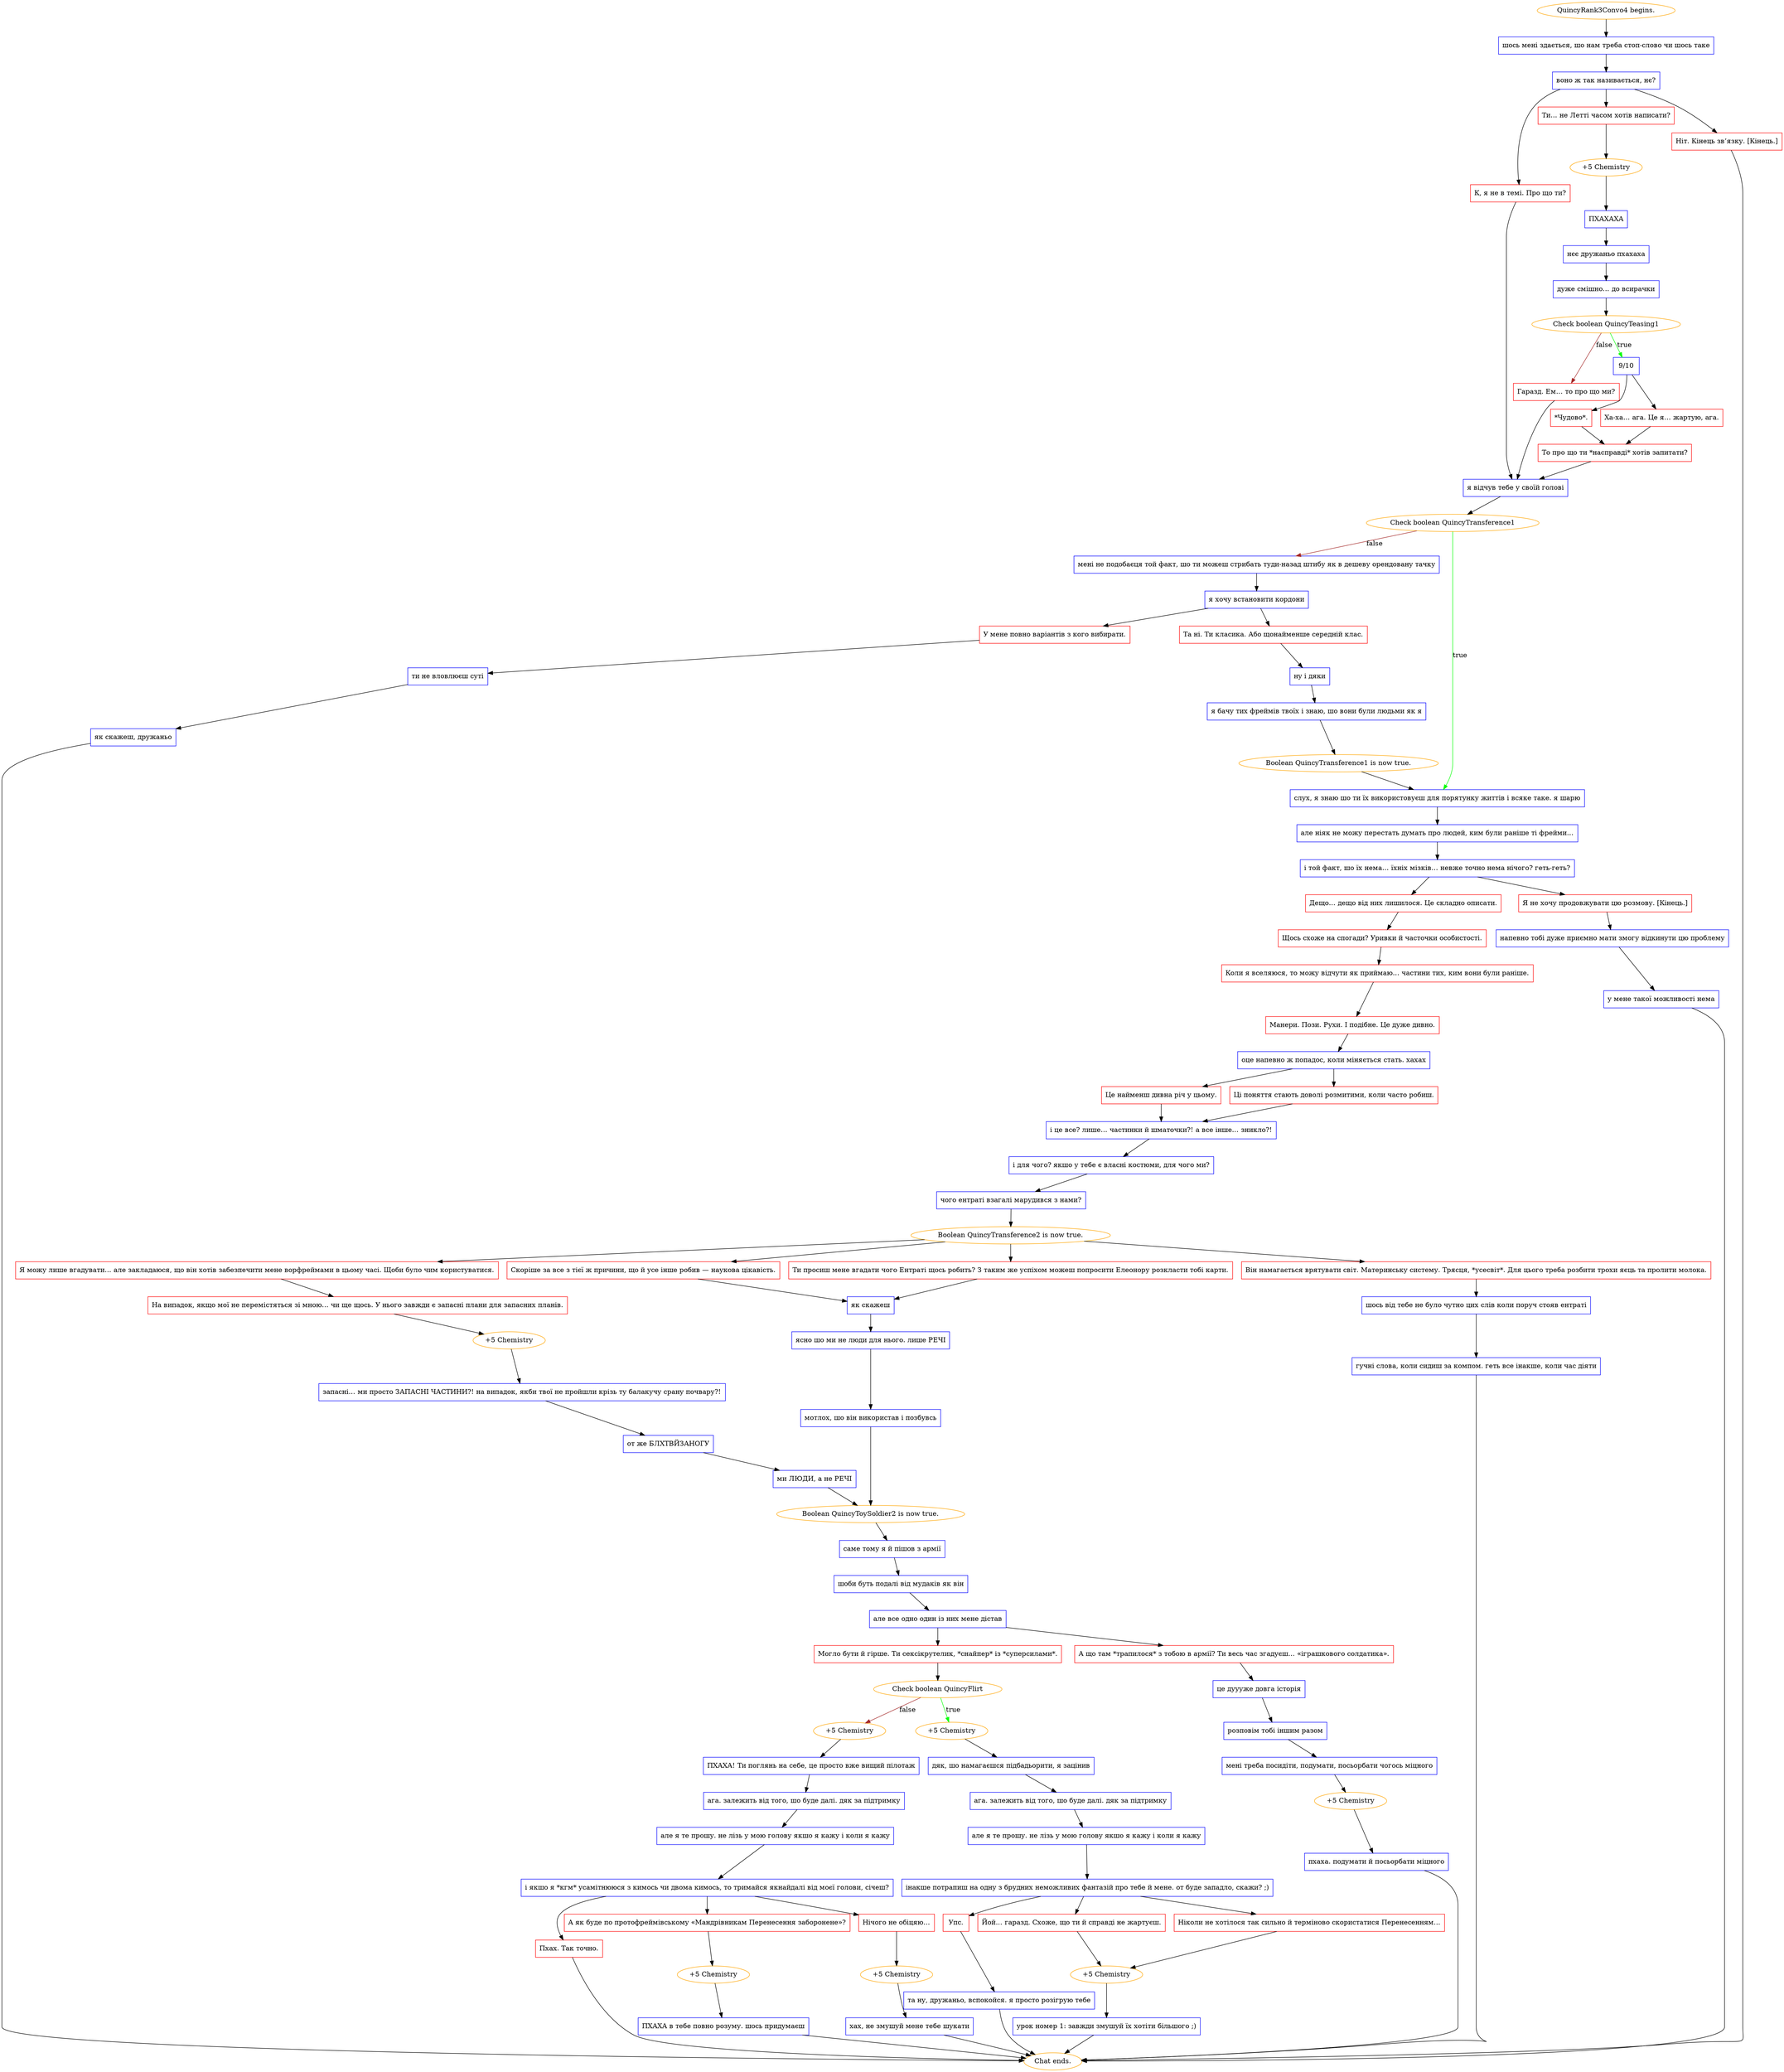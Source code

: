 digraph {
	"QuincyRank3Convo4 begins." [color=orange];
		"QuincyRank3Convo4 begins." -> j436888306;
	j436888306 [label="шось мені здається, шо нам треба стоп-слово чи шось таке",shape=box,color=blue];
		j436888306 -> j2720874637;
	j2720874637 [label="воно ж так називається, нє?",shape=box,color=blue];
		j2720874637 -> j3504285554;
		j2720874637 -> j3330572780;
		j2720874637 -> j728132160;
	j3504285554 [label="Ти… не Летті часом хотів написати?",shape=box,color=red];
		j3504285554 -> j2821130837;
	j3330572780 [label="К, я не в темі. Про що ти?",shape=box,color=red];
		j3330572780 -> j1823139492;
	j728132160 [label="Ніт. Кінець зв’язку. [Кінець.]",shape=box,color=red];
		j728132160 -> "Chat ends.";
	j2821130837 [label="+5 Chemistry",color=orange];
		j2821130837 -> j2594558968;
	j1823139492 [label="я відчув тебе у своїй голові",shape=box,color=blue];
		j1823139492 -> j2974171597;
	"Chat ends." [color=orange];
	j2594558968 [label="ПХАХАХА",shape=box,color=blue];
		j2594558968 -> j2280561255;
	j2974171597 [label="Check boolean QuincyTransference1",color=orange];
		j2974171597 -> j4044333455 [label=true,color=green];
		j2974171597 -> j2350946310 [label=false,color=brown];
	j2280561255 [label="нєє дружаньо пхахаха",shape=box,color=blue];
		j2280561255 -> j1661849957;
	j4044333455 [label="слух, я знаю шо ти їх використовуєш для порятунку життів і всяке таке. я шарю",shape=box,color=blue];
		j4044333455 -> j919533596;
	j2350946310 [label="мені не подобаєця той факт, шо ти можеш стрибать туди-назад штибу як в дешеву орендовану тачку",shape=box,color=blue];
		j2350946310 -> j2092240779;
	j1661849957 [label="дуже смішно… до всирачки",shape=box,color=blue];
		j1661849957 -> j4258016429;
	j919533596 [label="але ніяк не можу перестать думать про людей, ким були раніше ті фрейми…",shape=box,color=blue];
		j919533596 -> j3223864675;
	j2092240779 [label="я хочу встановити кордони",shape=box,color=blue];
		j2092240779 -> j3383862740;
		j2092240779 -> j4239922857;
	j4258016429 [label="Check boolean QuincyTeasing1",color=orange];
		j4258016429 -> j1324592161 [label=true,color=green];
		j4258016429 -> j3434113262 [label=false,color=brown];
	j3223864675 [label="і той факт, шо їх нема… їхніх мізків… невже точно нема нічого? геть-геть?",shape=box,color=blue];
		j3223864675 -> j2410368212;
		j3223864675 -> j3306011377;
	j3383862740 [label="Та ні. Ти класика. Або щонайменше середній клас.",shape=box,color=red];
		j3383862740 -> j2568478571;
	j4239922857 [label="У мене повно варіантів з кого вибирати.",shape=box,color=red];
		j4239922857 -> j1683178917;
	j1324592161 [label="9/10",shape=box,color=blue];
		j1324592161 -> j469777694;
		j1324592161 -> j923559087;
	j3434113262 [label="Гаразд. Ем… то про що ми?",shape=box,color=red];
		j3434113262 -> j1823139492;
	j2410368212 [label="Дещо… дещо від них лишилося. Це складно описати.",shape=box,color=red];
		j2410368212 -> j3273082391;
	j3306011377 [label="Я не хочу продовжувати цю розмову. [Кінець.]",shape=box,color=red];
		j3306011377 -> j2135271017;
	j2568478571 [label="ну і дяки",shape=box,color=blue];
		j2568478571 -> j919706786;
	j1683178917 [label="ти не вловлюєш суті",shape=box,color=blue];
		j1683178917 -> j3037513035;
	j469777694 [label="*Чудово*.",shape=box,color=red];
		j469777694 -> j4037659311;
	j923559087 [label="Ха-ха… ага. Це я… жартую, ага.",shape=box,color=red];
		j923559087 -> j4037659311;
	j3273082391 [label="Щось схоже на спогади? Уривки й часточки особистості.",shape=box,color=red];
		j3273082391 -> j395423542;
	j2135271017 [label="напевно тобі дуже приємно мати змогу відкинути цю проблему",shape=box,color=blue];
		j2135271017 -> j2754504423;
	j919706786 [label="я бачу тих фреймів твоїх і знаю, шо вони були людьми як я",shape=box,color=blue];
		j919706786 -> j1282953390;
	j3037513035 [label="як скажеш, дружаньо",shape=box,color=blue];
		j3037513035 -> "Chat ends.";
	j4037659311 [label="То про що ти *насправді* хотів запитати?",shape=box,color=red];
		j4037659311 -> j1823139492;
	j395423542 [label="Коли я вселяюся, то можу відчути як приймаю… частини тих, ким вони були раніше.",shape=box,color=red];
		j395423542 -> j1719220987;
	j2754504423 [label="у мене такої можливості нема",shape=box,color=blue];
		j2754504423 -> "Chat ends.";
	j1282953390 [label="Boolean QuincyTransference1 is now true.",color=orange];
		j1282953390 -> j4044333455;
	j1719220987 [label="Манери. Пози. Рухи. І подібне. Це дуже дивно.",shape=box,color=red];
		j1719220987 -> j197212361;
	j197212361 [label="оце напевно ж попадос, коли міняється стать. хахах",shape=box,color=blue];
		j197212361 -> j3478374638;
		j197212361 -> j1395829192;
	j3478374638 [label="Це найменш дивна річ у цьому.",shape=box,color=red];
		j3478374638 -> j2738443561;
	j1395829192 [label="Ці поняття стають доволі розмитими, коли часто робиш.",shape=box,color=red];
		j1395829192 -> j2738443561;
	j2738443561 [label="і це все? лише… частинки й шматочки?! а все інше… зникло?!",shape=box,color=blue];
		j2738443561 -> j2561385891;
	j2561385891 [label="і для чого? якшо у тебе є власні костюми, для чого ми?",shape=box,color=blue];
		j2561385891 -> j2477120158;
	j2477120158 [label="чого ентраті взагалі марудився з нами?",shape=box,color=blue];
		j2477120158 -> j2266904553;
	j2266904553 [label="Boolean QuincyTransference2 is now true.",color=orange];
		j2266904553 -> j75570110;
		j2266904553 -> j215448643;
		j2266904553 -> j60536417;
		j2266904553 -> j503856124;
	j75570110 [label="Я можу лише вгадувати… але закладаюся, що він хотів забезпечити мене ворфреймами в цьому часі. Щоби було чим користуватися.",shape=box,color=red];
		j75570110 -> j3646526993;
	j215448643 [label="Скоріше за все з тієї ж причини, що й усе інше робив — наукова цікавість.",shape=box,color=red];
		j215448643 -> j1499075337;
	j60536417 [label="Він намагається врятувати світ. Материнську систему. Трясця, *усесвіт*. Для цього треба розбити трохи яєць та пролити молока.",shape=box,color=red];
		j60536417 -> j775531988;
	j503856124 [label="Ти просиш мене вгадати чого Ентраті щось робить? З таким же успіхом можеш попросити Елеонору розкласти тобі карти.",shape=box,color=red];
		j503856124 -> j1499075337;
	j3646526993 [label="На випадок, якщо мої не перемістяться зі мною… чи ще щось. У нього завжди є запасні плани для запасних планів.",shape=box,color=red];
		j3646526993 -> j2238608166;
	j1499075337 [label="як скажеш",shape=box,color=blue];
		j1499075337 -> j656610206;
	j775531988 [label="шось від тебе не було чутно цих слів коли поруч стояв ентраті",shape=box,color=blue];
		j775531988 -> j2872384982;
	j2238608166 [label="+5 Chemistry",color=orange];
		j2238608166 -> j2051049364;
	j656610206 [label="ясно шо ми не люди для нього. лише РЕЧІ",shape=box,color=blue];
		j656610206 -> j3320608673;
	j2872384982 [label="гучні слова, коли сидиш за компом. геть все інакше, коли час діяти",shape=box,color=blue];
		j2872384982 -> "Chat ends.";
	j2051049364 [label="запасні… ми просто ЗАПАСНІ ЧАСТИНИ?! на випадок, якби твої не пройшли крізь ту балакучу срану почвару?!",shape=box,color=blue];
		j2051049364 -> j4053353197;
	j3320608673 [label="мотлох, шо він використав і позбувсь",shape=box,color=blue];
		j3320608673 -> j605906789;
	j4053353197 [label="от же БЛХТВЙЗАНОГУ",shape=box,color=blue];
		j4053353197 -> j111428187;
	j605906789 [label="Boolean QuincyToySoldier2 is now true.",color=orange];
		j605906789 -> j2787572547;
	j111428187 [label="ми ЛЮДИ, а не РЕЧІ",shape=box,color=blue];
		j111428187 -> j605906789;
	j2787572547 [label="саме тому я й пішов з армії",shape=box,color=blue];
		j2787572547 -> j2188047330;
	j2188047330 [label="шоби буть подалі від мудаків як він",shape=box,color=blue];
		j2188047330 -> j1797246226;
	j1797246226 [label="але все одно один із них мене дістав",shape=box,color=blue];
		j1797246226 -> j701188584;
		j1797246226 -> j1216498143;
	j701188584 [label="Могло бути й гірше. Ти сексікрутелик, *снайпер* із *суперсилами*.",shape=box,color=red];
		j701188584 -> j2874288190;
	j1216498143 [label="А що там *трапилося* з тобою в армії? Ти весь час згадуєш… «іграшкового солдатика».",shape=box,color=red];
		j1216498143 -> j2831285982;
	j2874288190 [label="Check boolean QuincyFlirt",color=orange];
		j2874288190 -> j3084719020 [label=true,color=green];
		j2874288190 -> j1448238309 [label=false,color=brown];
	j2831285982 [label="це дуууже довга історія",shape=box,color=blue];
		j2831285982 -> j3472071961;
	j3084719020 [label="+5 Chemistry",color=orange];
		j3084719020 -> j3717363389;
	j1448238309 [label="+5 Chemistry",color=orange];
		j1448238309 -> j3825250237;
	j3472071961 [label="розповім тобі іншим разом",shape=box,color=blue];
		j3472071961 -> j3924972068;
	j3717363389 [label="дяк, шо намагаєшся підбадьорити, я зацінив",shape=box,color=blue];
		j3717363389 -> j926667260;
	j3825250237 [label="ПХАХА! Ти поглянь на себе, це просто вже вищий пілотаж",shape=box,color=blue];
		j3825250237 -> j2466668597;
	j3924972068 [label="мені треба посидіти, подумати, посьорбати чогось міцного",shape=box,color=blue];
		j3924972068 -> j247450191;
	j926667260 [label="ага. залежить від того, шо буде далі. дяк за підтримку",shape=box,color=blue];
		j926667260 -> j580362347;
	j2466668597 [label="ага. залежить від того, шо буде далі. дяк за підтримку",shape=box,color=blue];
		j2466668597 -> j4046475662;
	j247450191 [label="+5 Chemistry",color=orange];
		j247450191 -> j844185562;
	j580362347 [label="але я те прошу. не лізь у мою голову якшо я кажу і коли я кажу",shape=box,color=blue];
		j580362347 -> j1999874052;
	j4046475662 [label="але я те прошу. не лізь у мою голову якшо я кажу і коли я кажу",shape=box,color=blue];
		j4046475662 -> j3820656947;
	j844185562 [label="пхаха. подумати й посьорбати міцного",shape=box,color=blue];
		j844185562 -> "Chat ends.";
	j1999874052 [label="інакше потрапиш на одну з брудних неможливих фантазій про тебе й мене. от буде западло, скажи? ;)",shape=box,color=blue];
		j1999874052 -> j1450039731;
		j1999874052 -> j3606904041;
		j1999874052 -> j270367312;
	j3820656947 [label="і якшо я *кгм* усамітнююся з кимось чи двома кимось, то тримайся якнайдалі від моєї голови, січеш?",shape=box,color=blue];
		j3820656947 -> j56113281;
		j3820656947 -> j2186193111;
		j3820656947 -> j2799030674;
	j1450039731 [label="Ніколи не хотілося так сильно й терміново скористатися Перенесенням…",shape=box,color=red];
		j1450039731 -> j1962885547;
	j3606904041 [label="Йой… гаразд. Схоже, що ти й справді не жартуєш.",shape=box,color=red];
		j3606904041 -> j1962885547;
	j270367312 [label="Упс.",shape=box,color=red];
		j270367312 -> j1836030591;
	j56113281 [label="А як буде по протофреймівському «Мандрівникам Перенесення заборонене»?",shape=box,color=red];
		j56113281 -> j1534827978;
	j2186193111 [label="Нічого не обіцяю…",shape=box,color=red];
		j2186193111 -> j2877081627;
	j2799030674 [label="Пхах. Так точно.",shape=box,color=red];
		j2799030674 -> "Chat ends.";
	j1962885547 [label="+5 Chemistry",color=orange];
		j1962885547 -> j3943317810;
	j1836030591 [label="та ну, дружаньо, вспокойся. я просто розігрую тебе",shape=box,color=blue];
		j1836030591 -> "Chat ends.";
	j1534827978 [label="+5 Chemistry",color=orange];
		j1534827978 -> j1898832232;
	j2877081627 [label="+5 Chemistry",color=orange];
		j2877081627 -> j1909655358;
	j3943317810 [label="урок номер 1: завжди змушуй їх хотіти більшого ;)",shape=box,color=blue];
		j3943317810 -> "Chat ends.";
	j1898832232 [label="ПХАХА в тебе повно розуму. шось придумаєш",shape=box,color=blue];
		j1898832232 -> "Chat ends.";
	j1909655358 [label="хах, не змушуй мене тебе шукати",shape=box,color=blue];
		j1909655358 -> "Chat ends.";
}